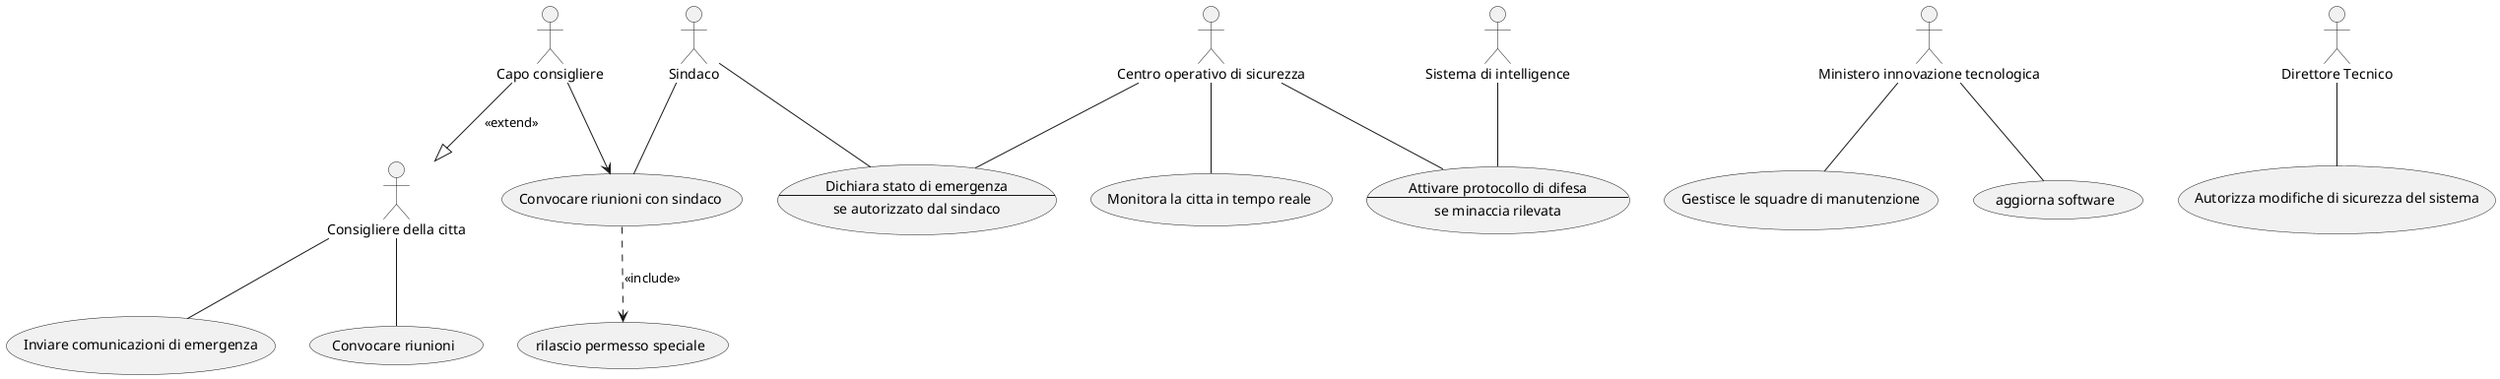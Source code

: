 @startuml
    :Consigliere della citta: as CC
    :Capo consigliere: as HeadC
    :Centro operativo di sicurezza: as COS
    :Sistema di intelligence: as SI
    :Sindaco: as SIND
    :Ministero innovazione tecnologica: as MIT
    :Direttore Tecnico: as DIR

    (Inviare comunicazioni di emergenza) as UC1
    (Convocare riunioni) as UC2


    (Convocare riunioni con sindaco) as UC3


    (Monitora la citta in tempo reale) as UC4
    usecase UC5 as "
    Attivare protocollo di difesa
    --
    se minaccia rilevata
    "

    usecase UC6 as "
    Dichiara stato di emergenza
    --
    se autorizzato dal sindaco
    "


    (Gestisce le squadre di manutenzione) as UC7
    (aggiorna software) as UC8
    (Autorizza modifiche di sicurezza del sistema) as UC9

    HeadC --|> CC : <<extend>>
    CC -- UC1
    CC -- UC2
    HeadC --> UC3
    COS -- UC4
    COS -- UC5
    COS -- UC6
    MIT -- UC7
    MIT -- UC8
    DIR -- UC9
    SIND -- UC6
    SIND -- UC3
    SI -- UC5
    UC3 ..> (rilascio permesso speciale) : <<include>>


@enduml